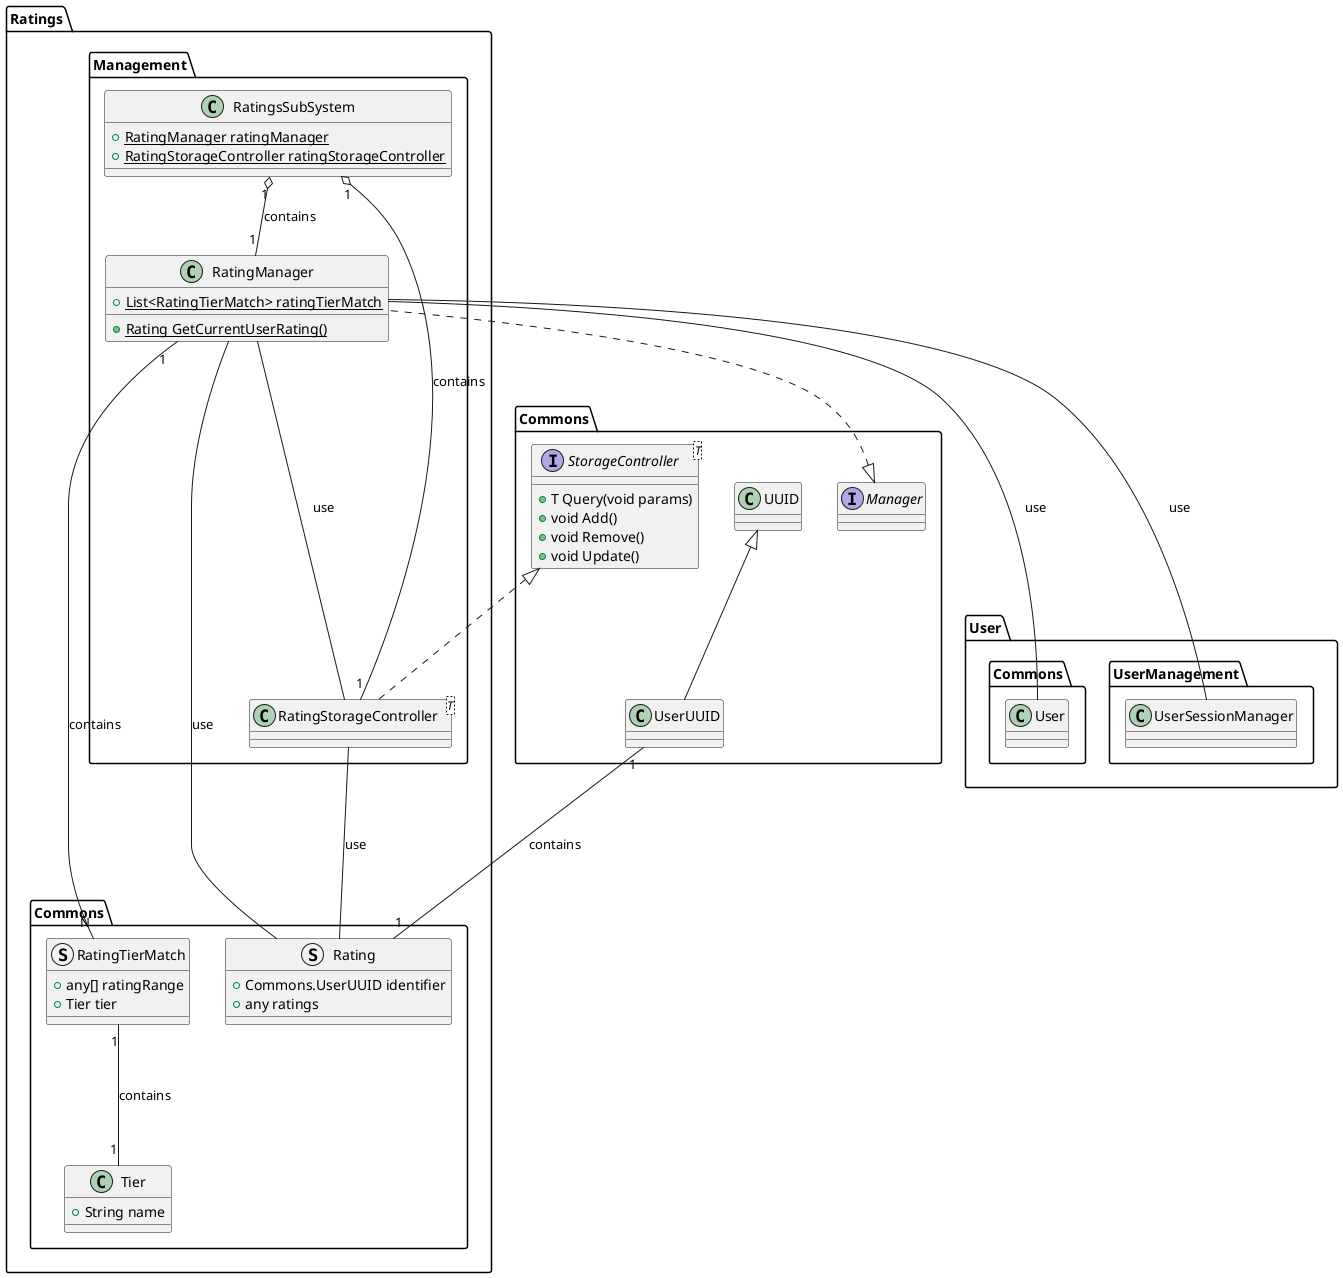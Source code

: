 @startuml
package Commons {
    Interface Manager
    Interface StorageController<T> {
        + T Query(void params)
        + void Add()
        + void Remove()
        + void Update()
    }

    class UUID
    class UserUUID extends UUID
}

package User.Commons {
    class User {}
}

package User.UserManagement {
    class UserSessionManager {}
}

package Ratings.Commons {
    class Tier {
        + String name
    }

    struct RatingTierMatch {
        + any[] ratingRange
        + Tier tier
    }
    RatingTierMatch "1" --- "1" Tier : contains

    struct Rating {
        + Commons.UserUUID identifier
        + any ratings
    }
    Rating "1" --- "1" Commons.UserUUID : contains
}

package Ratings.Management {
    class RatingManager implements Commons.Manager {
        + {static} List<RatingTierMatch> ratingTierMatch
        + {static} Rating GetCurrentUserRating()
    }
    RatingManager "1" --- "N" RatingTierMatch : contains
    RatingManager --- User.Commons.User : use
    RatingManager --- Rating : use
    RatingManager --- User.UserManagement.UserSessionManager : use
    RatingManager --- RatingStorageController : use

    class RatingStorageController<T> implements Commons.StorageController {}
    RatingStorageController --- Rating : use

    class RatingsSubSystem {
        + {static} RatingManager ratingManager
        + {static} RatingStorageController ratingStorageController
    }

    RatingsSubSystem "1" o-- "1" RatingManager : contains
    RatingsSubSystem "1" o-- "1" RatingStorageController : contains
}
@enduml
